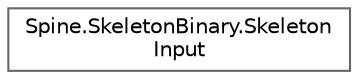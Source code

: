 digraph "类继承关系图"
{
 // LATEX_PDF_SIZE
  bgcolor="transparent";
  edge [fontname=Helvetica,fontsize=10,labelfontname=Helvetica,labelfontsize=10];
  node [fontname=Helvetica,fontsize=10,shape=box,height=0.2,width=0.4];
  rankdir="LR";
  Node0 [id="Node000000",label="Spine.SkeletonBinary.Skeleton\lInput",height=0.2,width=0.4,color="grey40", fillcolor="white", style="filled",URL="$class_spine_1_1_skeleton_binary_1_1_skeleton_input.html",tooltip=" "];
}
